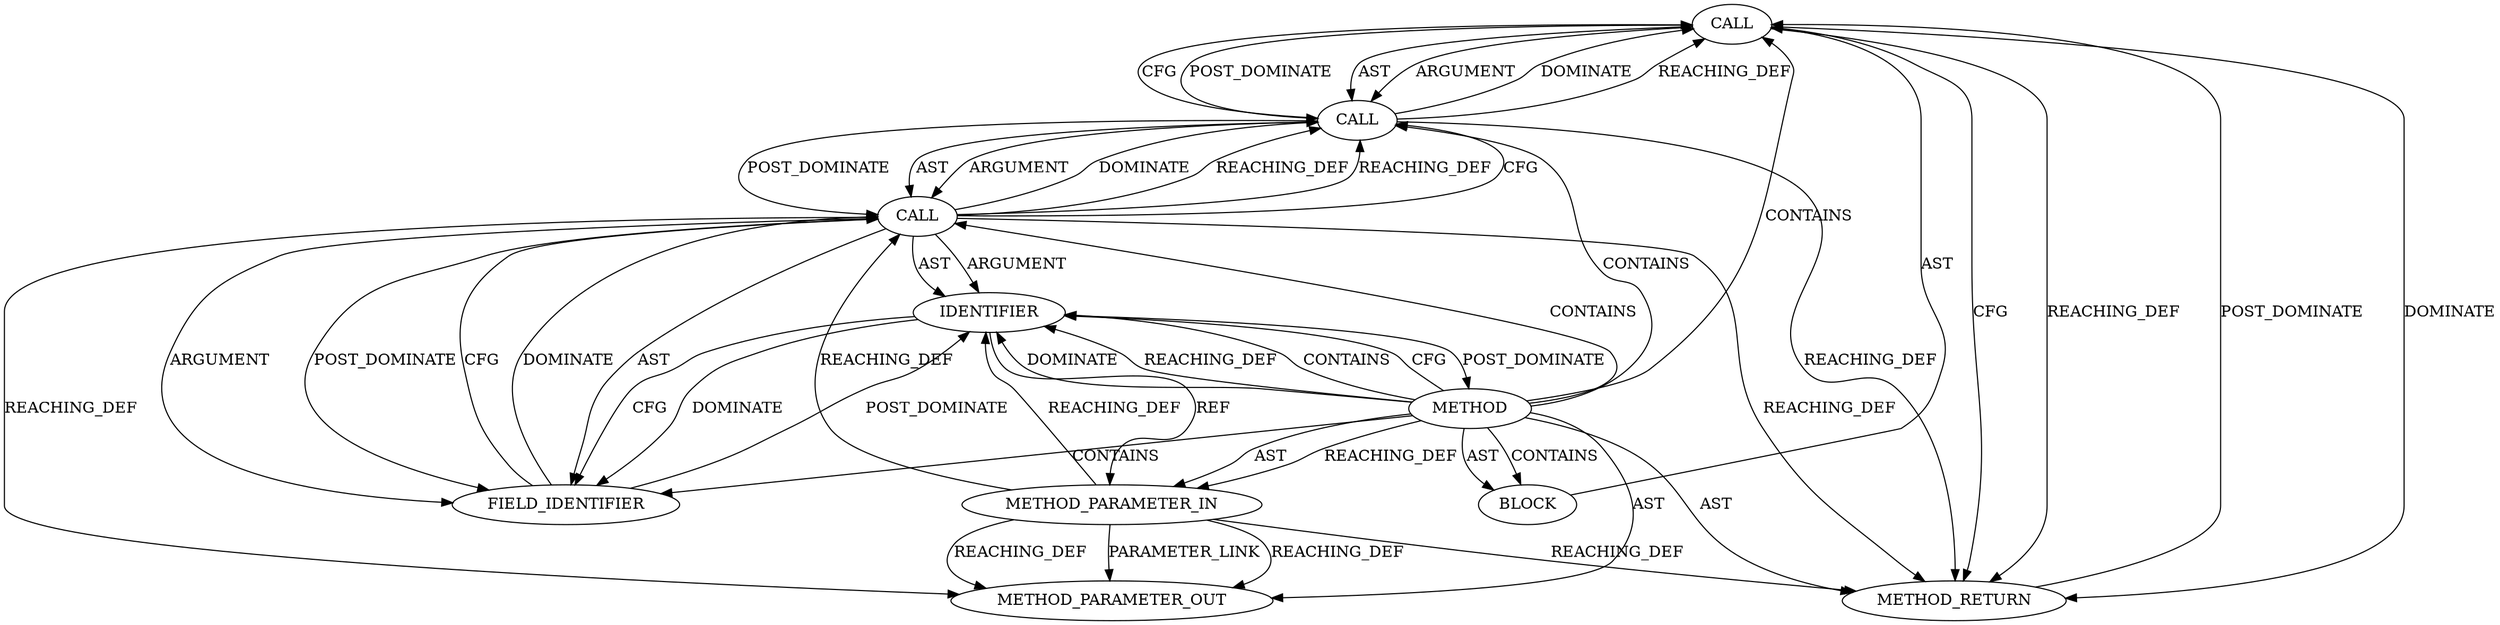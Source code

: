 digraph {
  15690 [label=CALL ORDER=1 ARGUMENT_INDEX=-1 CODE="tls_strp_msg_done(&ctx->strp)" COLUMN_NUMBER=2 METHOD_FULL_NAME="tls_strp_msg_done" LINE_NUMBER=1777 TYPE_FULL_NAME="<empty>" DISPATCH_TYPE="STATIC_DISPATCH" SIGNATURE="" NAME="tls_strp_msg_done"]
  15692 [label=CALL ORDER=1 ARGUMENT_INDEX=1 CODE="ctx->strp" COLUMN_NUMBER=21 METHOD_FULL_NAME="<operator>.indirectFieldAccess" LINE_NUMBER=1777 TYPE_FULL_NAME="<empty>" DISPATCH_TYPE="STATIC_DISPATCH" SIGNATURE="" NAME="<operator>.indirectFieldAccess"]
  15687 [label=METHOD COLUMN_NUMBER=1 LINE_NUMBER=1775 COLUMN_NUMBER_END=1 IS_EXTERNAL=false SIGNATURE="void tls_rx_rec_done (tls_sw_context_rx*)" NAME="tls_rx_rec_done" AST_PARENT_TYPE="TYPE_DECL" AST_PARENT_FULL_NAME="tls_sw.c:<global>" ORDER=39 CODE="static void tls_rx_rec_done(struct tls_sw_context_rx *ctx)
{
	tls_strp_msg_done(&ctx->strp);
}" FULL_NAME="tls_rx_rec_done" LINE_NUMBER_END=1778 FILENAME="tls_sw.c"]
  15693 [label=IDENTIFIER ORDER=1 ARGUMENT_INDEX=1 CODE="ctx" COLUMN_NUMBER=21 LINE_NUMBER=1777 TYPE_FULL_NAME="tls_sw_context_rx*" NAME="ctx"]
  15689 [label=BLOCK ORDER=2 ARGUMENT_INDEX=-1 CODE="{
	tls_strp_msg_done(&ctx->strp);
}" COLUMN_NUMBER=1 LINE_NUMBER=1776 TYPE_FULL_NAME="void"]
  15691 [label=CALL ORDER=1 ARGUMENT_INDEX=1 CODE="&ctx->strp" COLUMN_NUMBER=20 METHOD_FULL_NAME="<operator>.addressOf" LINE_NUMBER=1777 TYPE_FULL_NAME="<empty>" DISPATCH_TYPE="STATIC_DISPATCH" SIGNATURE="" NAME="<operator>.addressOf"]
  21658 [label=METHOD_PARAMETER_OUT ORDER=1 CODE="struct tls_sw_context_rx *ctx" IS_VARIADIC=false COLUMN_NUMBER=29 LINE_NUMBER=1775 TYPE_FULL_NAME="tls_sw_context_rx*" EVALUATION_STRATEGY="BY_VALUE" INDEX=1 NAME="ctx"]
  15695 [label=METHOD_RETURN ORDER=3 CODE="RET" COLUMN_NUMBER=1 LINE_NUMBER=1775 TYPE_FULL_NAME="void" EVALUATION_STRATEGY="BY_VALUE"]
  15688 [label=METHOD_PARAMETER_IN ORDER=1 CODE="struct tls_sw_context_rx *ctx" IS_VARIADIC=false COLUMN_NUMBER=29 LINE_NUMBER=1775 TYPE_FULL_NAME="tls_sw_context_rx*" EVALUATION_STRATEGY="BY_VALUE" INDEX=1 NAME="ctx"]
  15694 [label=FIELD_IDENTIFIER ORDER=2 ARGUMENT_INDEX=2 CODE="strp" COLUMN_NUMBER=21 LINE_NUMBER=1777 CANONICAL_NAME="strp"]
  15687 -> 15693 [label=DOMINATE ]
  15692 -> 15693 [label=ARGUMENT ]
  15691 -> 15692 [label=POST_DOMINATE ]
  15695 -> 15690 [label=POST_DOMINATE ]
  15688 -> 15695 [label=REACHING_DEF VARIABLE="ctx"]
  15694 -> 15693 [label=POST_DOMINATE ]
  15692 -> 15691 [label=DOMINATE ]
  15690 -> 15691 [label=POST_DOMINATE ]
  15687 -> 15689 [label=CONTAINS ]
  15688 -> 21658 [label=REACHING_DEF VARIABLE="ctx"]
  15688 -> 21658 [label=REACHING_DEF VARIABLE="ctx"]
  15687 -> 15690 [label=CONTAINS ]
  15690 -> 15691 [label=AST ]
  15687 -> 15694 [label=CONTAINS ]
  15693 -> 15688 [label=REF ]
  15687 -> 15689 [label=AST ]
  15692 -> 15694 [label=AST ]
  15690 -> 15695 [label=DOMINATE ]
  15691 -> 15695 [label=REACHING_DEF VARIABLE="&ctx->strp"]
  15687 -> 15692 [label=CONTAINS ]
  15691 -> 15692 [label=AST ]
  15694 -> 15692 [label=CFG ]
  15690 -> 15695 [label=CFG ]
  15687 -> 15695 [label=AST ]
  15689 -> 15690 [label=AST ]
  15687 -> 15688 [label=AST ]
  15687 -> 15691 [label=CONTAINS ]
  15692 -> 15694 [label=ARGUMENT ]
  15690 -> 15691 [label=ARGUMENT ]
  15693 -> 15687 [label=POST_DOMINATE ]
  15692 -> 15691 [label=REACHING_DEF VARIABLE="ctx->strp"]
  15692 -> 15691 [label=REACHING_DEF VARIABLE="ctx->strp"]
  15690 -> 15695 [label=REACHING_DEF VARIABLE="tls_strp_msg_done(&ctx->strp)"]
  15692 -> 15691 [label=CFG ]
  15688 -> 21658 [label=PARAMETER_LINK ]
  15692 -> 15695 [label=REACHING_DEF VARIABLE="ctx->strp"]
  15687 -> 15693 [label=REACHING_DEF VARIABLE=""]
  15693 -> 15694 [label=CFG ]
  15692 -> 21658 [label=REACHING_DEF VARIABLE="ctx->strp"]
  15692 -> 15693 [label=AST ]
  15687 -> 15688 [label=REACHING_DEF VARIABLE=""]
  15691 -> 15690 [label=DOMINATE ]
  15692 -> 15694 [label=POST_DOMINATE ]
  15687 -> 15693 [label=CONTAINS ]
  15693 -> 15694 [label=DOMINATE ]
  15694 -> 15692 [label=DOMINATE ]
  15691 -> 15690 [label=REACHING_DEF VARIABLE="&ctx->strp"]
  15687 -> 21658 [label=AST ]
  15688 -> 15692 [label=REACHING_DEF VARIABLE="ctx"]
  15691 -> 15690 [label=CFG ]
  15691 -> 15692 [label=ARGUMENT ]
  15687 -> 15693 [label=CFG ]
  15688 -> 15693 [label=REACHING_DEF VARIABLE="ctx"]
}
